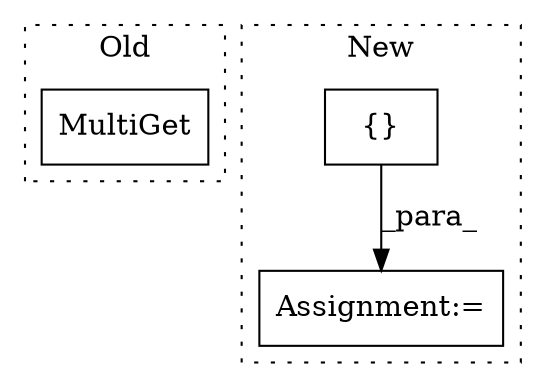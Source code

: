 digraph G {
subgraph cluster0 {
1 [label="MultiGet" a="32" s="8773,8858" l="9,1" shape="box"];
label = "Old";
style="dotted";
}
subgraph cluster1 {
2 [label="{}" a="4" s="8173,8218" l="1,1" shape="box"];
3 [label="Assignment:=" a="7" s="8112" l="1" shape="box"];
label = "New";
style="dotted";
}
2 -> 3 [label="_para_"];
}